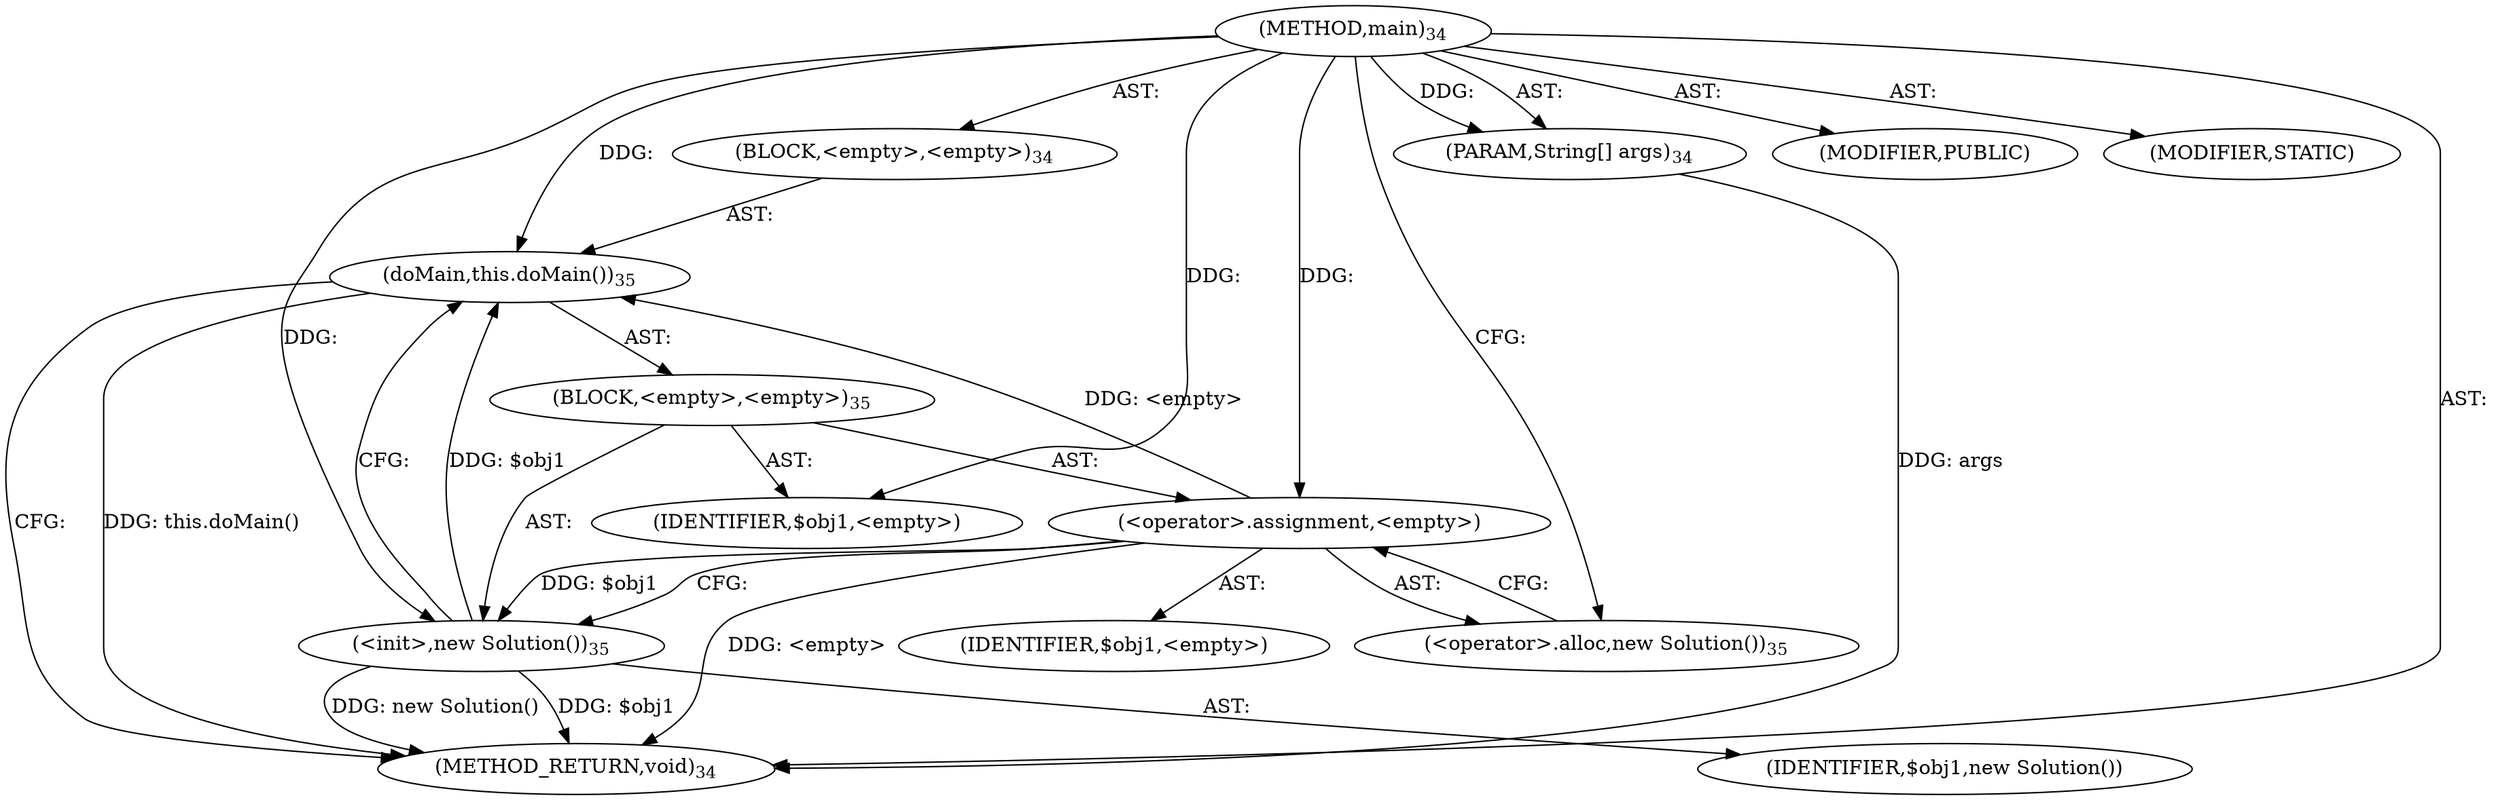 digraph "main" {  
"283" [label = <(METHOD,main)<SUB>34</SUB>> ]
"284" [label = <(PARAM,String[] args)<SUB>34</SUB>> ]
"285" [label = <(BLOCK,&lt;empty&gt;,&lt;empty&gt;)<SUB>34</SUB>> ]
"286" [label = <(doMain,this.doMain())<SUB>35</SUB>> ]
"287" [label = <(BLOCK,&lt;empty&gt;,&lt;empty&gt;)<SUB>35</SUB>> ]
"288" [label = <(&lt;operator&gt;.assignment,&lt;empty&gt;)> ]
"289" [label = <(IDENTIFIER,$obj1,&lt;empty&gt;)> ]
"290" [label = <(&lt;operator&gt;.alloc,new Solution())<SUB>35</SUB>> ]
"291" [label = <(&lt;init&gt;,new Solution())<SUB>35</SUB>> ]
"292" [label = <(IDENTIFIER,$obj1,new Solution())> ]
"293" [label = <(IDENTIFIER,$obj1,&lt;empty&gt;)> ]
"294" [label = <(MODIFIER,PUBLIC)> ]
"295" [label = <(MODIFIER,STATIC)> ]
"296" [label = <(METHOD_RETURN,void)<SUB>34</SUB>> ]
  "283" -> "284"  [ label = "AST: "] 
  "283" -> "285"  [ label = "AST: "] 
  "283" -> "294"  [ label = "AST: "] 
  "283" -> "295"  [ label = "AST: "] 
  "283" -> "296"  [ label = "AST: "] 
  "285" -> "286"  [ label = "AST: "] 
  "286" -> "287"  [ label = "AST: "] 
  "287" -> "288"  [ label = "AST: "] 
  "287" -> "291"  [ label = "AST: "] 
  "287" -> "293"  [ label = "AST: "] 
  "288" -> "289"  [ label = "AST: "] 
  "288" -> "290"  [ label = "AST: "] 
  "291" -> "292"  [ label = "AST: "] 
  "286" -> "296"  [ label = "CFG: "] 
  "288" -> "291"  [ label = "CFG: "] 
  "291" -> "286"  [ label = "CFG: "] 
  "290" -> "288"  [ label = "CFG: "] 
  "283" -> "290"  [ label = "CFG: "] 
  "284" -> "296"  [ label = "DDG: args"] 
  "288" -> "296"  [ label = "DDG: &lt;empty&gt;"] 
  "291" -> "296"  [ label = "DDG: $obj1"] 
  "291" -> "296"  [ label = "DDG: new Solution()"] 
  "286" -> "296"  [ label = "DDG: this.doMain()"] 
  "283" -> "284"  [ label = "DDG: "] 
  "288" -> "286"  [ label = "DDG: &lt;empty&gt;"] 
  "291" -> "286"  [ label = "DDG: $obj1"] 
  "283" -> "286"  [ label = "DDG: "] 
  "283" -> "288"  [ label = "DDG: "] 
  "283" -> "293"  [ label = "DDG: "] 
  "288" -> "291"  [ label = "DDG: $obj1"] 
  "283" -> "291"  [ label = "DDG: "] 
}
